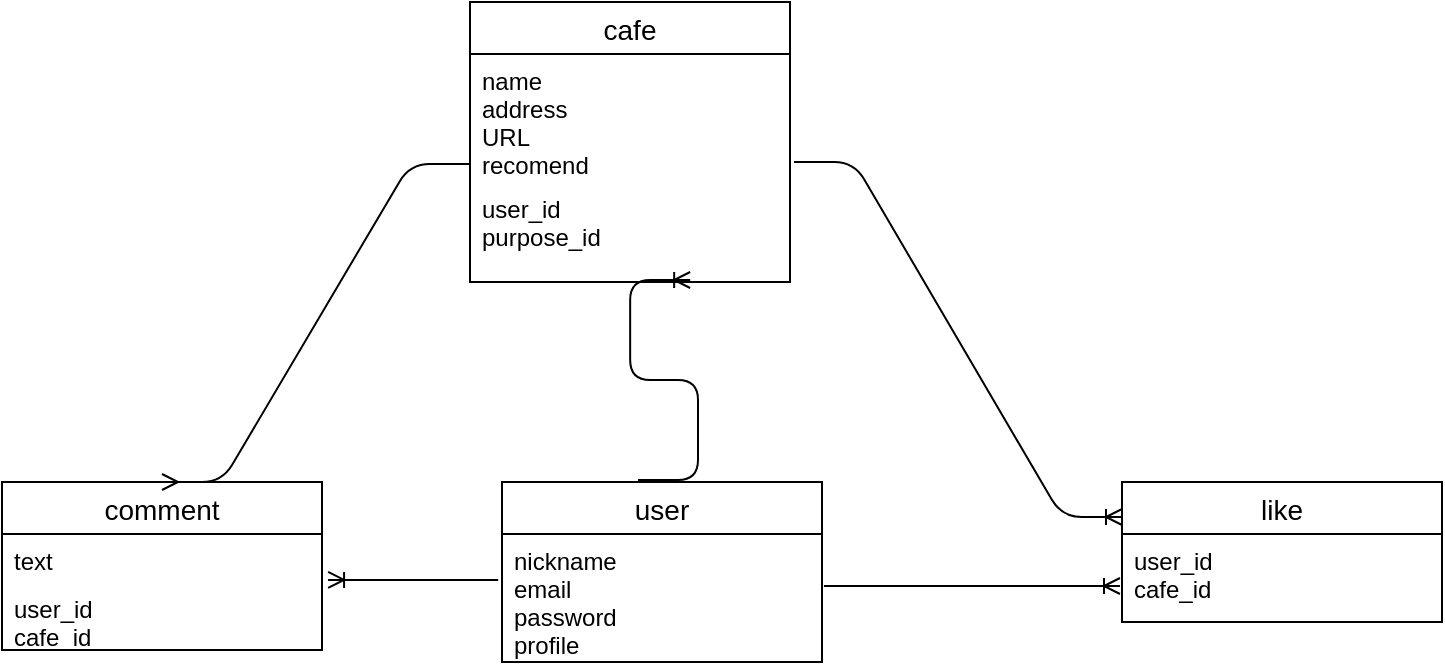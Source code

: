 <mxfile>
    <diagram id="fn1_yll1T_fU4ZPRm1Ma" name="ページ1">
        <mxGraphModel dx="968" dy="241" grid="1" gridSize="10" guides="1" tooltips="1" connect="1" arrows="1" fold="1" page="1" pageScale="1" pageWidth="827" pageHeight="1169" math="0" shadow="0">
            <root>
                <mxCell id="0"/>
                <mxCell id="1" parent="0"/>
                <mxCell id="2" value="cafe" style="swimlane;fontStyle=0;childLayout=stackLayout;horizontal=1;startSize=26;horizontalStack=0;resizeParent=1;resizeParentMax=0;resizeLast=0;collapsible=1;marginBottom=0;align=center;fontSize=14;" parent="1" vertex="1">
                    <mxGeometry x="254" y="80" width="160" height="140" as="geometry"/>
                </mxCell>
                <mxCell id="3" value="name&#10;address&#10;URL&#10;recomend&#10;" style="text;strokeColor=none;fillColor=none;spacingLeft=4;spacingRight=4;overflow=hidden;rotatable=0;points=[[0,0.5],[1,0.5]];portConstraint=eastwest;fontSize=12;" parent="2" vertex="1">
                    <mxGeometry y="26" width="160" height="64" as="geometry"/>
                </mxCell>
                <mxCell id="5" value="user_id&#10;purpose_id" style="text;strokeColor=none;fillColor=none;spacingLeft=4;spacingRight=4;overflow=hidden;rotatable=0;points=[[0,0.5],[1,0.5]];portConstraint=eastwest;fontSize=12;" parent="2" vertex="1">
                    <mxGeometry y="90" width="160" height="50" as="geometry"/>
                </mxCell>
                <mxCell id="6" value="user" style="swimlane;fontStyle=0;childLayout=stackLayout;horizontal=1;startSize=26;horizontalStack=0;resizeParent=1;resizeParentMax=0;resizeLast=0;collapsible=1;marginBottom=0;align=center;fontSize=14;" parent="1" vertex="1">
                    <mxGeometry x="270" y="320" width="160" height="90" as="geometry"/>
                </mxCell>
                <mxCell id="8" value="nickname&#10;email&#10;password&#10;profile&#10;" style="text;strokeColor=none;fillColor=none;spacingLeft=4;spacingRight=4;overflow=hidden;rotatable=0;points=[[0,0.5],[1,0.5]];portConstraint=eastwest;fontSize=12;" parent="6" vertex="1">
                    <mxGeometry y="26" width="160" height="64" as="geometry"/>
                </mxCell>
                <mxCell id="10" value="comment" style="swimlane;fontStyle=0;childLayout=stackLayout;horizontal=1;startSize=26;horizontalStack=0;resizeParent=1;resizeParentMax=0;resizeLast=0;collapsible=1;marginBottom=0;align=center;fontSize=14;" parent="1" vertex="1">
                    <mxGeometry x="20" y="320" width="160" height="84" as="geometry"/>
                </mxCell>
                <mxCell id="12" value="text" style="text;strokeColor=none;fillColor=none;spacingLeft=4;spacingRight=4;overflow=hidden;rotatable=0;points=[[0,0.5],[1,0.5]];portConstraint=eastwest;fontSize=12;" parent="10" vertex="1">
                    <mxGeometry y="26" width="160" height="24" as="geometry"/>
                </mxCell>
                <mxCell id="13" value="user_id&#10;cafe_id" style="text;strokeColor=none;fillColor=none;spacingLeft=4;spacingRight=4;overflow=hidden;rotatable=0;points=[[0,0.5],[1,0.5]];portConstraint=eastwest;fontSize=12;" parent="10" vertex="1">
                    <mxGeometry y="50" width="160" height="34" as="geometry"/>
                </mxCell>
                <mxCell id="16" value="" style="edgeStyle=entityRelationEdgeStyle;fontSize=12;html=1;endArrow=ERmany;exitX=0;exitY=0.859;exitDx=0;exitDy=0;entryX=0.5;entryY=0;entryDx=0;entryDy=0;exitPerimeter=0;" parent="1" source="3" target="10" edge="1">
                    <mxGeometry width="100" height="100" relative="1" as="geometry">
                        <mxPoint x="329" y="310" as="sourcePoint"/>
                        <mxPoint x="221" y="290" as="targetPoint"/>
                    </mxGeometry>
                </mxCell>
                <mxCell id="17" value="" style="edgeStyle=entityRelationEdgeStyle;fontSize=12;html=1;endArrow=ERoneToMany;exitX=-0.012;exitY=0.359;exitDx=0;exitDy=0;exitPerimeter=0;entryX=1.019;entryY=0.958;entryDx=0;entryDy=0;entryPerimeter=0;" parent="1" source="8" target="12" edge="1">
                    <mxGeometry width="100" height="100" relative="1" as="geometry">
                        <mxPoint x="214" y="440" as="sourcePoint"/>
                        <mxPoint x="180" y="370" as="targetPoint"/>
                    </mxGeometry>
                </mxCell>
                <mxCell id="24" value="like" style="swimlane;fontStyle=0;childLayout=stackLayout;horizontal=1;startSize=26;horizontalStack=0;resizeParent=1;resizeParentMax=0;resizeLast=0;collapsible=1;marginBottom=0;align=center;fontSize=14;" parent="1" vertex="1">
                    <mxGeometry x="580" y="320" width="160" height="70" as="geometry"/>
                </mxCell>
                <mxCell id="27" value="user_id&#10;cafe_id" style="text;strokeColor=none;fillColor=none;spacingLeft=4;spacingRight=4;overflow=hidden;rotatable=0;points=[[0,0.5],[1,0.5]];portConstraint=eastwest;fontSize=12;" parent="24" vertex="1">
                    <mxGeometry y="26" width="160" height="44" as="geometry"/>
                </mxCell>
                <mxCell id="28" value="" style="edgeStyle=entityRelationEdgeStyle;fontSize=12;html=1;endArrow=ERoneToMany;entryX=0;entryY=0.25;entryDx=0;entryDy=0;" parent="1" target="24" edge="1">
                    <mxGeometry width="100" height="100" relative="1" as="geometry">
                        <mxPoint x="416" y="160" as="sourcePoint"/>
                        <mxPoint x="420" y="300" as="targetPoint"/>
                    </mxGeometry>
                </mxCell>
                <mxCell id="29" value="" style="edgeStyle=entityRelationEdgeStyle;fontSize=12;html=1;endArrow=ERoneToMany;exitX=1.006;exitY=0.406;exitDx=0;exitDy=0;exitPerimeter=0;" parent="1" source="8" edge="1">
                    <mxGeometry width="100" height="100" relative="1" as="geometry">
                        <mxPoint x="320" y="400" as="sourcePoint"/>
                        <mxPoint x="579" y="372" as="targetPoint"/>
                    </mxGeometry>
                </mxCell>
                <mxCell id="30" value="" style="edgeStyle=entityRelationEdgeStyle;fontSize=12;html=1;endArrow=ERoneToMany;entryX=0.688;entryY=0.98;entryDx=0;entryDy=0;entryPerimeter=0;" parent="1" target="5" edge="1">
                    <mxGeometry width="100" height="100" relative="1" as="geometry">
                        <mxPoint x="338" y="319" as="sourcePoint"/>
                        <mxPoint x="360" y="250" as="targetPoint"/>
                    </mxGeometry>
                </mxCell>
            </root>
        </mxGraphModel>
    </diagram>
</mxfile>